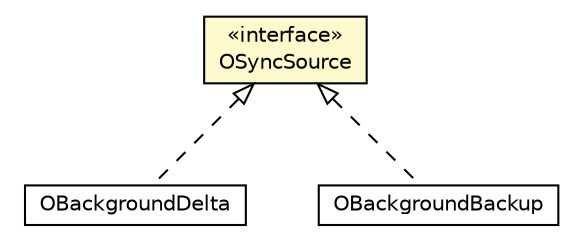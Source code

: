 #!/usr/local/bin/dot
#
# Class diagram 
# Generated by UMLGraph version R5_6-24-gf6e263 (http://www.umlgraph.org/)
#

digraph G {
	edge [fontname="Helvetica",fontsize=10,labelfontname="Helvetica",labelfontsize=10];
	node [fontname="Helvetica",fontsize=10,shape=plaintext];
	nodesep=0.25;
	ranksep=0.5;
	// com.orientechnologies.orient.core.storage.impl.local.OBackgroundDelta
	c7129266 [label=<<table title="com.orientechnologies.orient.core.storage.impl.local.OBackgroundDelta" border="0" cellborder="1" cellspacing="0" cellpadding="2" port="p" href="./OBackgroundDelta.html">
		<tr><td><table border="0" cellspacing="0" cellpadding="1">
<tr><td align="center" balign="center"> OBackgroundDelta </td></tr>
		</table></td></tr>
		</table>>, URL="./OBackgroundDelta.html", fontname="Helvetica", fontcolor="black", fontsize=10.0];
	// com.orientechnologies.orient.core.storage.impl.local.OSyncSource
	c7129271 [label=<<table title="com.orientechnologies.orient.core.storage.impl.local.OSyncSource" border="0" cellborder="1" cellspacing="0" cellpadding="2" port="p" bgcolor="lemonChiffon" href="./OSyncSource.html">
		<tr><td><table border="0" cellspacing="0" cellpadding="1">
<tr><td align="center" balign="center"> &#171;interface&#187; </td></tr>
<tr><td align="center" balign="center"> OSyncSource </td></tr>
		</table></td></tr>
		</table>>, URL="./OSyncSource.html", fontname="Helvetica", fontcolor="black", fontsize=10.0];
	// com.orientechnologies.orient.server.distributed.impl.task.OBackgroundBackup
	c7130452 [label=<<table title="com.orientechnologies.orient.server.distributed.impl.task.OBackgroundBackup" border="0" cellborder="1" cellspacing="0" cellpadding="2" port="p" href="../../../../server/distributed/impl/task/OBackgroundBackup.html">
		<tr><td><table border="0" cellspacing="0" cellpadding="1">
<tr><td align="center" balign="center"> OBackgroundBackup </td></tr>
		</table></td></tr>
		</table>>, URL="../../../../server/distributed/impl/task/OBackgroundBackup.html", fontname="Helvetica", fontcolor="black", fontsize=10.0];
	//com.orientechnologies.orient.core.storage.impl.local.OBackgroundDelta implements com.orientechnologies.orient.core.storage.impl.local.OSyncSource
	c7129271:p -> c7129266:p [dir=back,arrowtail=empty,style=dashed];
	//com.orientechnologies.orient.server.distributed.impl.task.OBackgroundBackup implements com.orientechnologies.orient.core.storage.impl.local.OSyncSource
	c7129271:p -> c7130452:p [dir=back,arrowtail=empty,style=dashed];
}

